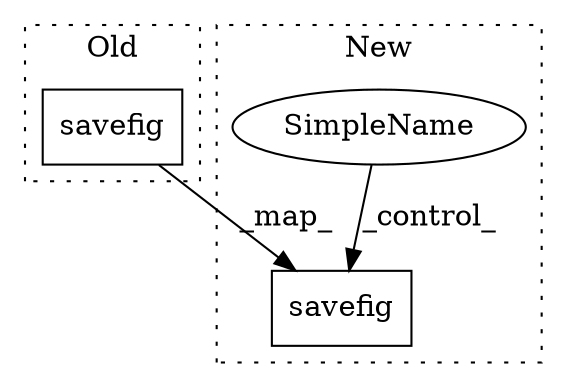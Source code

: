digraph G {
subgraph cluster0 {
1 [label="savefig" a="32" s="2610,2651" l="8,1" shape="box"];
label = "Old";
style="dotted";
}
subgraph cluster1 {
2 [label="savefig" a="32" s="2630,2671" l="8,1" shape="box"];
3 [label="SimpleName" a="42" s="" l="" shape="ellipse"];
label = "New";
style="dotted";
}
1 -> 2 [label="_map_"];
3 -> 2 [label="_control_"];
}